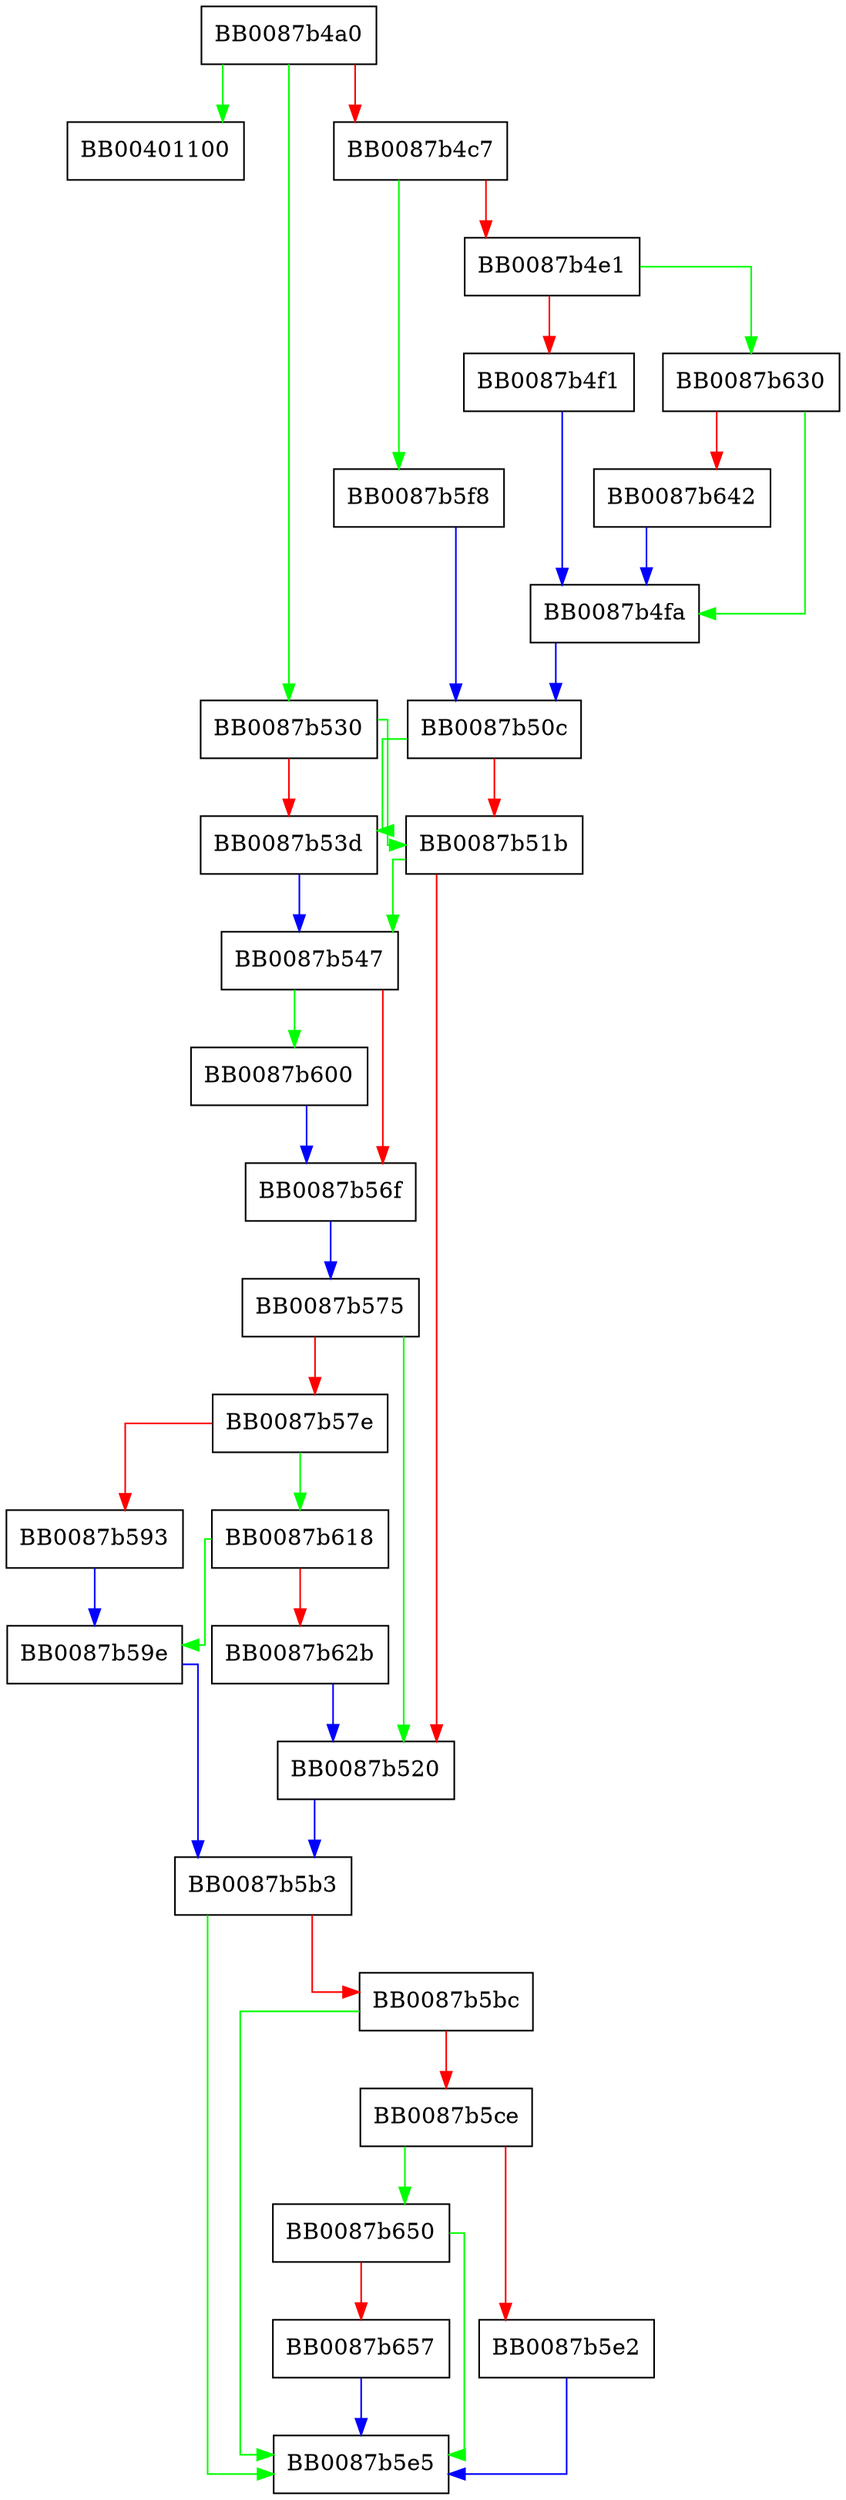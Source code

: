 digraph puts {
  node [shape="box"];
  graph [splines=ortho];
  BB0087b4a0 -> BB00401100 [color="green"];
  BB0087b4a0 -> BB0087b530 [color="green"];
  BB0087b4a0 -> BB0087b4c7 [color="red"];
  BB0087b4c7 -> BB0087b5f8 [color="green"];
  BB0087b4c7 -> BB0087b4e1 [color="red"];
  BB0087b4e1 -> BB0087b630 [color="green"];
  BB0087b4e1 -> BB0087b4f1 [color="red"];
  BB0087b4f1 -> BB0087b4fa [color="blue"];
  BB0087b4fa -> BB0087b50c [color="blue"];
  BB0087b50c -> BB0087b53d [color="green"];
  BB0087b50c -> BB0087b51b [color="red"];
  BB0087b51b -> BB0087b547 [color="green"];
  BB0087b51b -> BB0087b520 [color="red"];
  BB0087b520 -> BB0087b5b3 [color="blue"];
  BB0087b530 -> BB0087b51b [color="green"];
  BB0087b530 -> BB0087b53d [color="red"];
  BB0087b53d -> BB0087b547 [color="blue"];
  BB0087b547 -> BB0087b600 [color="green"];
  BB0087b547 -> BB0087b56f [color="red"];
  BB0087b56f -> BB0087b575 [color="blue"];
  BB0087b575 -> BB0087b520 [color="green"];
  BB0087b575 -> BB0087b57e [color="red"];
  BB0087b57e -> BB0087b618 [color="green"];
  BB0087b57e -> BB0087b593 [color="red"];
  BB0087b593 -> BB0087b59e [color="blue"];
  BB0087b59e -> BB0087b5b3 [color="blue"];
  BB0087b5b3 -> BB0087b5e5 [color="green"];
  BB0087b5b3 -> BB0087b5bc [color="red"];
  BB0087b5bc -> BB0087b5e5 [color="green"];
  BB0087b5bc -> BB0087b5ce [color="red"];
  BB0087b5ce -> BB0087b650 [color="green"];
  BB0087b5ce -> BB0087b5e2 [color="red"];
  BB0087b5e2 -> BB0087b5e5 [color="blue"];
  BB0087b5f8 -> BB0087b50c [color="blue"];
  BB0087b600 -> BB0087b56f [color="blue"];
  BB0087b618 -> BB0087b59e [color="green"];
  BB0087b618 -> BB0087b62b [color="red"];
  BB0087b62b -> BB0087b520 [color="blue"];
  BB0087b630 -> BB0087b4fa [color="green"];
  BB0087b630 -> BB0087b642 [color="red"];
  BB0087b642 -> BB0087b4fa [color="blue"];
  BB0087b650 -> BB0087b5e5 [color="green"];
  BB0087b650 -> BB0087b657 [color="red"];
  BB0087b657 -> BB0087b5e5 [color="blue"];
}